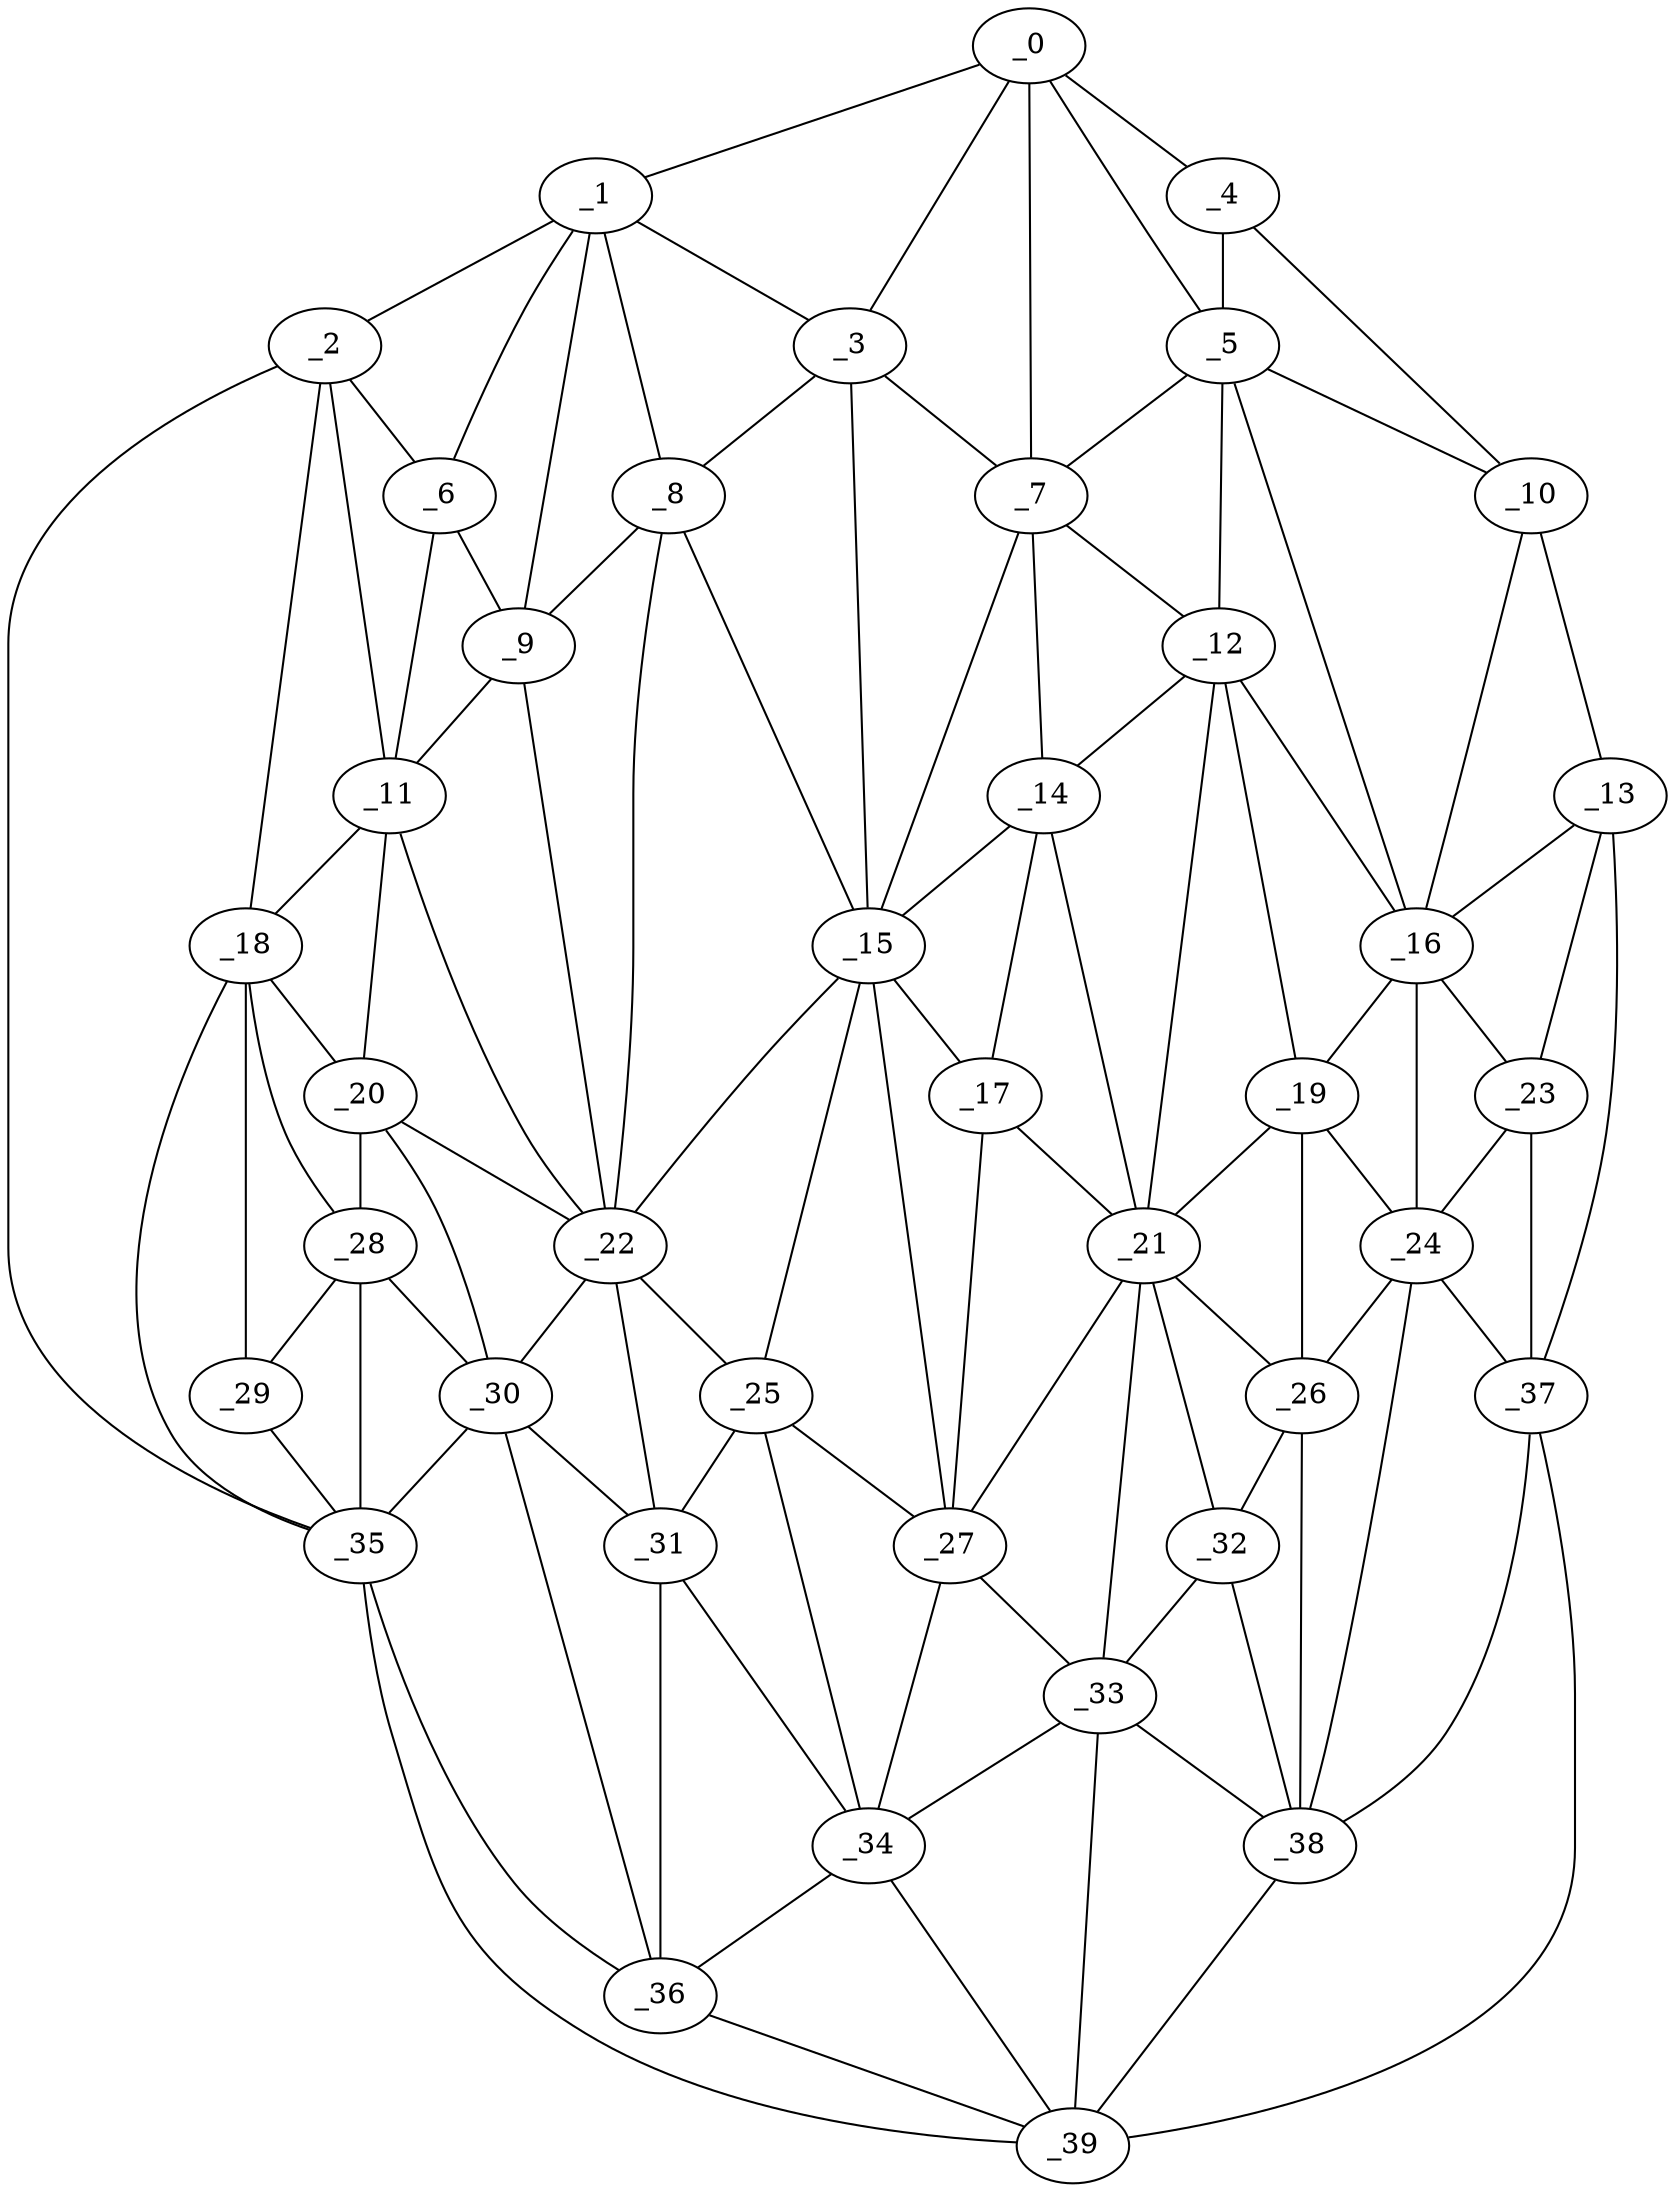 graph "obj62__45.gxl" {
	_0	 [x=35,
		y=22];
	_1	 [x=35,
		y=84];
	_0 -- _1	 [valence=1];
	_3	 [x=37,
		y=62];
	_0 -- _3	 [valence=1];
	_4	 [x=38,
		y=8];
	_0 -- _4	 [valence=1];
	_5	 [x=39,
		y=26];
	_0 -- _5	 [valence=2];
	_7	 [x=40,
		y=38];
	_0 -- _7	 [valence=2];
	_2	 [x=36,
		y=99];
	_1 -- _2	 [valence=1];
	_1 -- _3	 [valence=2];
	_6	 [x=39,
		y=88];
	_1 -- _6	 [valence=2];
	_8	 [x=41,
		y=74];
	_1 -- _8	 [valence=2];
	_9	 [x=42,
		y=81];
	_1 -- _9	 [valence=2];
	_2 -- _6	 [valence=2];
	_11	 [x=56,
		y=93];
	_2 -- _11	 [valence=2];
	_18	 [x=68,
		y=101];
	_2 -- _18	 [valence=1];
	_35	 [x=88,
		y=122];
	_2 -- _35	 [valence=1];
	_3 -- _7	 [valence=2];
	_3 -- _8	 [valence=2];
	_15	 [x=64,
		y=55];
	_3 -- _15	 [valence=2];
	_4 -- _5	 [valence=2];
	_10	 [x=50,
		y=3];
	_4 -- _10	 [valence=1];
	_5 -- _7	 [valence=2];
	_5 -- _10	 [valence=1];
	_12	 [x=62,
		y=37];
	_5 -- _12	 [valence=2];
	_16	 [x=67,
		y=19];
	_5 -- _16	 [valence=1];
	_6 -- _9	 [valence=2];
	_6 -- _11	 [valence=2];
	_7 -- _12	 [valence=1];
	_14	 [x=64,
		y=44];
	_7 -- _14	 [valence=2];
	_7 -- _15	 [valence=1];
	_8 -- _9	 [valence=2];
	_8 -- _15	 [valence=2];
	_22	 [x=70,
		y=77];
	_8 -- _22	 [valence=1];
	_9 -- _11	 [valence=1];
	_9 -- _22	 [valence=2];
	_13	 [x=64,
		y=5];
	_10 -- _13	 [valence=1];
	_10 -- _16	 [valence=2];
	_11 -- _18	 [valence=1];
	_20	 [x=69,
		y=90];
	_11 -- _20	 [valence=2];
	_11 -- _22	 [valence=2];
	_12 -- _14	 [valence=1];
	_12 -- _16	 [valence=2];
	_19	 [x=69,
		y=29];
	_12 -- _19	 [valence=2];
	_21	 [x=70,
		y=42];
	_12 -- _21	 [valence=2];
	_13 -- _16	 [valence=1];
	_23	 [x=73,
		y=18];
	_13 -- _23	 [valence=2];
	_37	 [x=94,
		y=13];
	_13 -- _37	 [valence=1];
	_14 -- _15	 [valence=2];
	_17	 [x=68,
		y=47];
	_14 -- _17	 [valence=2];
	_14 -- _21	 [valence=2];
	_15 -- _17	 [valence=2];
	_15 -- _22	 [valence=1];
	_25	 [x=76,
		y=65];
	_15 -- _25	 [valence=2];
	_27	 [x=77,
		y=55];
	_15 -- _27	 [valence=2];
	_16 -- _19	 [valence=1];
	_16 -- _23	 [valence=2];
	_24	 [x=74,
		y=26];
	_16 -- _24	 [valence=2];
	_17 -- _21	 [valence=2];
	_17 -- _27	 [valence=2];
	_18 -- _20	 [valence=2];
	_28	 [x=78,
		y=95];
	_18 -- _28	 [valence=2];
	_29	 [x=79,
		y=106];
	_18 -- _29	 [valence=2];
	_18 -- _35	 [valence=2];
	_19 -- _21	 [valence=2];
	_19 -- _24	 [valence=2];
	_26	 [x=77,
		y=36];
	_19 -- _26	 [valence=2];
	_20 -- _22	 [valence=2];
	_20 -- _28	 [valence=1];
	_30	 [x=82,
		y=80];
	_20 -- _30	 [valence=2];
	_21 -- _26	 [valence=2];
	_21 -- _27	 [valence=1];
	_32	 [x=85,
		y=42];
	_21 -- _32	 [valence=2];
	_33	 [x=85,
		y=48];
	_21 -- _33	 [valence=1];
	_22 -- _25	 [valence=2];
	_22 -- _30	 [valence=2];
	_31	 [x=84,
		y=70];
	_22 -- _31	 [valence=2];
	_23 -- _24	 [valence=1];
	_23 -- _37	 [valence=1];
	_24 -- _26	 [valence=2];
	_24 -- _37	 [valence=2];
	_38	 [x=94,
		y=35];
	_24 -- _38	 [valence=1];
	_25 -- _27	 [valence=1];
	_25 -- _31	 [valence=2];
	_34	 [x=85,
		y=58];
	_25 -- _34	 [valence=2];
	_26 -- _32	 [valence=1];
	_26 -- _38	 [valence=2];
	_27 -- _33	 [valence=2];
	_27 -- _34	 [valence=2];
	_28 -- _29	 [valence=2];
	_28 -- _30	 [valence=2];
	_28 -- _35	 [valence=2];
	_29 -- _35	 [valence=1];
	_30 -- _31	 [valence=2];
	_30 -- _35	 [valence=2];
	_36	 [x=93,
		y=65];
	_30 -- _36	 [valence=2];
	_31 -- _34	 [valence=2];
	_31 -- _36	 [valence=1];
	_32 -- _33	 [valence=2];
	_32 -- _38	 [valence=1];
	_33 -- _34	 [valence=1];
	_33 -- _38	 [valence=1];
	_39	 [x=95,
		y=57];
	_33 -- _39	 [valence=1];
	_34 -- _36	 [valence=1];
	_34 -- _39	 [valence=2];
	_35 -- _36	 [valence=2];
	_35 -- _39	 [valence=1];
	_36 -- _39	 [valence=1];
	_37 -- _38	 [valence=2];
	_37 -- _39	 [valence=1];
	_38 -- _39	 [valence=1];
}
